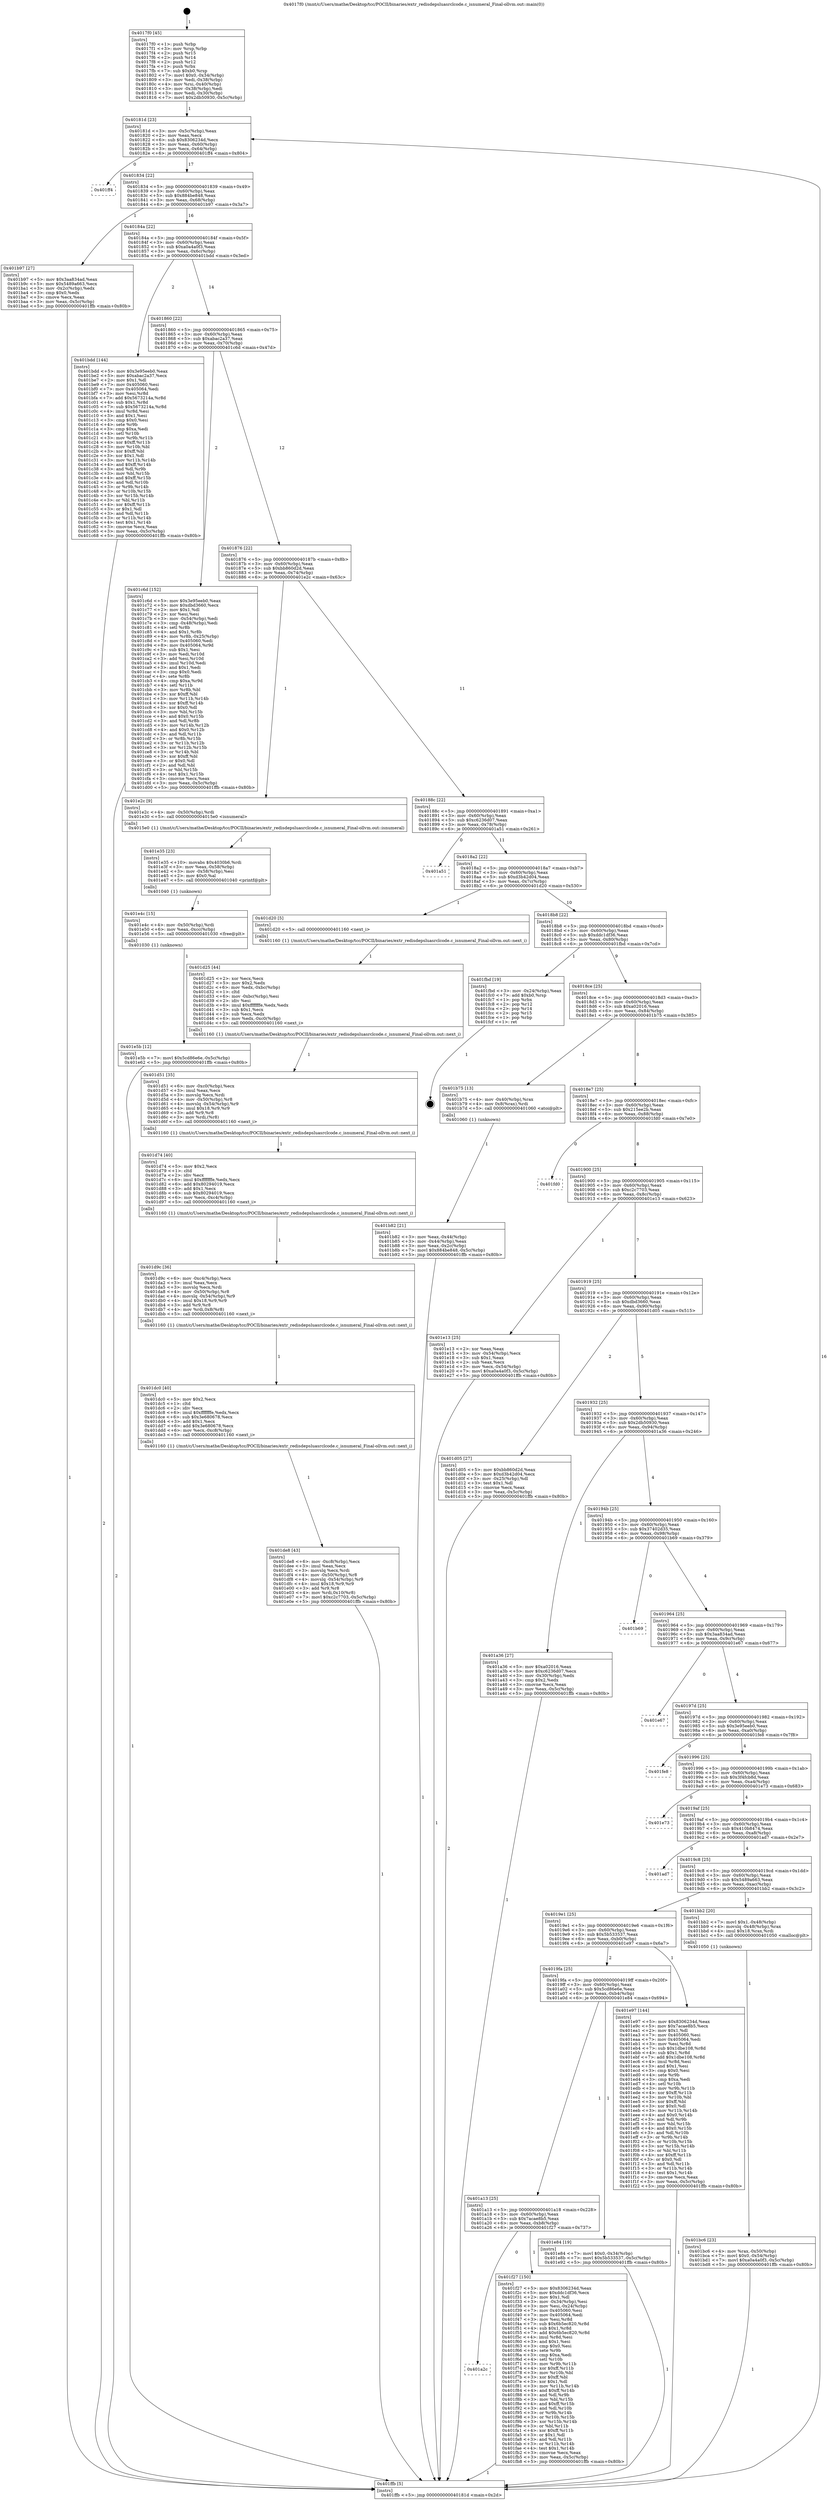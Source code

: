 digraph "0x4017f0" {
  label = "0x4017f0 (/mnt/c/Users/mathe/Desktop/tcc/POCII/binaries/extr_redisdepsluasrclcode.c_isnumeral_Final-ollvm.out::main(0))"
  labelloc = "t"
  node[shape=record]

  Entry [label="",width=0.3,height=0.3,shape=circle,fillcolor=black,style=filled]
  "0x40181d" [label="{
     0x40181d [23]\l
     | [instrs]\l
     &nbsp;&nbsp;0x40181d \<+3\>: mov -0x5c(%rbp),%eax\l
     &nbsp;&nbsp;0x401820 \<+2\>: mov %eax,%ecx\l
     &nbsp;&nbsp;0x401822 \<+6\>: sub $0x8306234d,%ecx\l
     &nbsp;&nbsp;0x401828 \<+3\>: mov %eax,-0x60(%rbp)\l
     &nbsp;&nbsp;0x40182b \<+3\>: mov %ecx,-0x64(%rbp)\l
     &nbsp;&nbsp;0x40182e \<+6\>: je 0000000000401ff4 \<main+0x804\>\l
  }"]
  "0x401ff4" [label="{
     0x401ff4\l
  }", style=dashed]
  "0x401834" [label="{
     0x401834 [22]\l
     | [instrs]\l
     &nbsp;&nbsp;0x401834 \<+5\>: jmp 0000000000401839 \<main+0x49\>\l
     &nbsp;&nbsp;0x401839 \<+3\>: mov -0x60(%rbp),%eax\l
     &nbsp;&nbsp;0x40183c \<+5\>: sub $0x884be848,%eax\l
     &nbsp;&nbsp;0x401841 \<+3\>: mov %eax,-0x68(%rbp)\l
     &nbsp;&nbsp;0x401844 \<+6\>: je 0000000000401b97 \<main+0x3a7\>\l
  }"]
  Exit [label="",width=0.3,height=0.3,shape=circle,fillcolor=black,style=filled,peripheries=2]
  "0x401b97" [label="{
     0x401b97 [27]\l
     | [instrs]\l
     &nbsp;&nbsp;0x401b97 \<+5\>: mov $0x3aa834ad,%eax\l
     &nbsp;&nbsp;0x401b9c \<+5\>: mov $0x5489a663,%ecx\l
     &nbsp;&nbsp;0x401ba1 \<+3\>: mov -0x2c(%rbp),%edx\l
     &nbsp;&nbsp;0x401ba4 \<+3\>: cmp $0x0,%edx\l
     &nbsp;&nbsp;0x401ba7 \<+3\>: cmove %ecx,%eax\l
     &nbsp;&nbsp;0x401baa \<+3\>: mov %eax,-0x5c(%rbp)\l
     &nbsp;&nbsp;0x401bad \<+5\>: jmp 0000000000401ffb \<main+0x80b\>\l
  }"]
  "0x40184a" [label="{
     0x40184a [22]\l
     | [instrs]\l
     &nbsp;&nbsp;0x40184a \<+5\>: jmp 000000000040184f \<main+0x5f\>\l
     &nbsp;&nbsp;0x40184f \<+3\>: mov -0x60(%rbp),%eax\l
     &nbsp;&nbsp;0x401852 \<+5\>: sub $0xa0a4a0f3,%eax\l
     &nbsp;&nbsp;0x401857 \<+3\>: mov %eax,-0x6c(%rbp)\l
     &nbsp;&nbsp;0x40185a \<+6\>: je 0000000000401bdd \<main+0x3ed\>\l
  }"]
  "0x401a2c" [label="{
     0x401a2c\l
  }", style=dashed]
  "0x401bdd" [label="{
     0x401bdd [144]\l
     | [instrs]\l
     &nbsp;&nbsp;0x401bdd \<+5\>: mov $0x3e95eeb0,%eax\l
     &nbsp;&nbsp;0x401be2 \<+5\>: mov $0xabac2a37,%ecx\l
     &nbsp;&nbsp;0x401be7 \<+2\>: mov $0x1,%dl\l
     &nbsp;&nbsp;0x401be9 \<+7\>: mov 0x405060,%esi\l
     &nbsp;&nbsp;0x401bf0 \<+7\>: mov 0x405064,%edi\l
     &nbsp;&nbsp;0x401bf7 \<+3\>: mov %esi,%r8d\l
     &nbsp;&nbsp;0x401bfa \<+7\>: add $0x5673214a,%r8d\l
     &nbsp;&nbsp;0x401c01 \<+4\>: sub $0x1,%r8d\l
     &nbsp;&nbsp;0x401c05 \<+7\>: sub $0x5673214a,%r8d\l
     &nbsp;&nbsp;0x401c0c \<+4\>: imul %r8d,%esi\l
     &nbsp;&nbsp;0x401c10 \<+3\>: and $0x1,%esi\l
     &nbsp;&nbsp;0x401c13 \<+3\>: cmp $0x0,%esi\l
     &nbsp;&nbsp;0x401c16 \<+4\>: sete %r9b\l
     &nbsp;&nbsp;0x401c1a \<+3\>: cmp $0xa,%edi\l
     &nbsp;&nbsp;0x401c1d \<+4\>: setl %r10b\l
     &nbsp;&nbsp;0x401c21 \<+3\>: mov %r9b,%r11b\l
     &nbsp;&nbsp;0x401c24 \<+4\>: xor $0xff,%r11b\l
     &nbsp;&nbsp;0x401c28 \<+3\>: mov %r10b,%bl\l
     &nbsp;&nbsp;0x401c2b \<+3\>: xor $0xff,%bl\l
     &nbsp;&nbsp;0x401c2e \<+3\>: xor $0x1,%dl\l
     &nbsp;&nbsp;0x401c31 \<+3\>: mov %r11b,%r14b\l
     &nbsp;&nbsp;0x401c34 \<+4\>: and $0xff,%r14b\l
     &nbsp;&nbsp;0x401c38 \<+3\>: and %dl,%r9b\l
     &nbsp;&nbsp;0x401c3b \<+3\>: mov %bl,%r15b\l
     &nbsp;&nbsp;0x401c3e \<+4\>: and $0xff,%r15b\l
     &nbsp;&nbsp;0x401c42 \<+3\>: and %dl,%r10b\l
     &nbsp;&nbsp;0x401c45 \<+3\>: or %r9b,%r14b\l
     &nbsp;&nbsp;0x401c48 \<+3\>: or %r10b,%r15b\l
     &nbsp;&nbsp;0x401c4b \<+3\>: xor %r15b,%r14b\l
     &nbsp;&nbsp;0x401c4e \<+3\>: or %bl,%r11b\l
     &nbsp;&nbsp;0x401c51 \<+4\>: xor $0xff,%r11b\l
     &nbsp;&nbsp;0x401c55 \<+3\>: or $0x1,%dl\l
     &nbsp;&nbsp;0x401c58 \<+3\>: and %dl,%r11b\l
     &nbsp;&nbsp;0x401c5b \<+3\>: or %r11b,%r14b\l
     &nbsp;&nbsp;0x401c5e \<+4\>: test $0x1,%r14b\l
     &nbsp;&nbsp;0x401c62 \<+3\>: cmovne %ecx,%eax\l
     &nbsp;&nbsp;0x401c65 \<+3\>: mov %eax,-0x5c(%rbp)\l
     &nbsp;&nbsp;0x401c68 \<+5\>: jmp 0000000000401ffb \<main+0x80b\>\l
  }"]
  "0x401860" [label="{
     0x401860 [22]\l
     | [instrs]\l
     &nbsp;&nbsp;0x401860 \<+5\>: jmp 0000000000401865 \<main+0x75\>\l
     &nbsp;&nbsp;0x401865 \<+3\>: mov -0x60(%rbp),%eax\l
     &nbsp;&nbsp;0x401868 \<+5\>: sub $0xabac2a37,%eax\l
     &nbsp;&nbsp;0x40186d \<+3\>: mov %eax,-0x70(%rbp)\l
     &nbsp;&nbsp;0x401870 \<+6\>: je 0000000000401c6d \<main+0x47d\>\l
  }"]
  "0x401f27" [label="{
     0x401f27 [150]\l
     | [instrs]\l
     &nbsp;&nbsp;0x401f27 \<+5\>: mov $0x8306234d,%eax\l
     &nbsp;&nbsp;0x401f2c \<+5\>: mov $0xddc1df36,%ecx\l
     &nbsp;&nbsp;0x401f31 \<+2\>: mov $0x1,%dl\l
     &nbsp;&nbsp;0x401f33 \<+3\>: mov -0x34(%rbp),%esi\l
     &nbsp;&nbsp;0x401f36 \<+3\>: mov %esi,-0x24(%rbp)\l
     &nbsp;&nbsp;0x401f39 \<+7\>: mov 0x405060,%esi\l
     &nbsp;&nbsp;0x401f40 \<+7\>: mov 0x405064,%edi\l
     &nbsp;&nbsp;0x401f47 \<+3\>: mov %esi,%r8d\l
     &nbsp;&nbsp;0x401f4a \<+7\>: sub $0x6b5ec820,%r8d\l
     &nbsp;&nbsp;0x401f51 \<+4\>: sub $0x1,%r8d\l
     &nbsp;&nbsp;0x401f55 \<+7\>: add $0x6b5ec820,%r8d\l
     &nbsp;&nbsp;0x401f5c \<+4\>: imul %r8d,%esi\l
     &nbsp;&nbsp;0x401f60 \<+3\>: and $0x1,%esi\l
     &nbsp;&nbsp;0x401f63 \<+3\>: cmp $0x0,%esi\l
     &nbsp;&nbsp;0x401f66 \<+4\>: sete %r9b\l
     &nbsp;&nbsp;0x401f6a \<+3\>: cmp $0xa,%edi\l
     &nbsp;&nbsp;0x401f6d \<+4\>: setl %r10b\l
     &nbsp;&nbsp;0x401f71 \<+3\>: mov %r9b,%r11b\l
     &nbsp;&nbsp;0x401f74 \<+4\>: xor $0xff,%r11b\l
     &nbsp;&nbsp;0x401f78 \<+3\>: mov %r10b,%bl\l
     &nbsp;&nbsp;0x401f7b \<+3\>: xor $0xff,%bl\l
     &nbsp;&nbsp;0x401f7e \<+3\>: xor $0x1,%dl\l
     &nbsp;&nbsp;0x401f81 \<+3\>: mov %r11b,%r14b\l
     &nbsp;&nbsp;0x401f84 \<+4\>: and $0xff,%r14b\l
     &nbsp;&nbsp;0x401f88 \<+3\>: and %dl,%r9b\l
     &nbsp;&nbsp;0x401f8b \<+3\>: mov %bl,%r15b\l
     &nbsp;&nbsp;0x401f8e \<+4\>: and $0xff,%r15b\l
     &nbsp;&nbsp;0x401f92 \<+3\>: and %dl,%r10b\l
     &nbsp;&nbsp;0x401f95 \<+3\>: or %r9b,%r14b\l
     &nbsp;&nbsp;0x401f98 \<+3\>: or %r10b,%r15b\l
     &nbsp;&nbsp;0x401f9b \<+3\>: xor %r15b,%r14b\l
     &nbsp;&nbsp;0x401f9e \<+3\>: or %bl,%r11b\l
     &nbsp;&nbsp;0x401fa1 \<+4\>: xor $0xff,%r11b\l
     &nbsp;&nbsp;0x401fa5 \<+3\>: or $0x1,%dl\l
     &nbsp;&nbsp;0x401fa8 \<+3\>: and %dl,%r11b\l
     &nbsp;&nbsp;0x401fab \<+3\>: or %r11b,%r14b\l
     &nbsp;&nbsp;0x401fae \<+4\>: test $0x1,%r14b\l
     &nbsp;&nbsp;0x401fb2 \<+3\>: cmovne %ecx,%eax\l
     &nbsp;&nbsp;0x401fb5 \<+3\>: mov %eax,-0x5c(%rbp)\l
     &nbsp;&nbsp;0x401fb8 \<+5\>: jmp 0000000000401ffb \<main+0x80b\>\l
  }"]
  "0x401c6d" [label="{
     0x401c6d [152]\l
     | [instrs]\l
     &nbsp;&nbsp;0x401c6d \<+5\>: mov $0x3e95eeb0,%eax\l
     &nbsp;&nbsp;0x401c72 \<+5\>: mov $0xdbd3660,%ecx\l
     &nbsp;&nbsp;0x401c77 \<+2\>: mov $0x1,%dl\l
     &nbsp;&nbsp;0x401c79 \<+2\>: xor %esi,%esi\l
     &nbsp;&nbsp;0x401c7b \<+3\>: mov -0x54(%rbp),%edi\l
     &nbsp;&nbsp;0x401c7e \<+3\>: cmp -0x48(%rbp),%edi\l
     &nbsp;&nbsp;0x401c81 \<+4\>: setl %r8b\l
     &nbsp;&nbsp;0x401c85 \<+4\>: and $0x1,%r8b\l
     &nbsp;&nbsp;0x401c89 \<+4\>: mov %r8b,-0x25(%rbp)\l
     &nbsp;&nbsp;0x401c8d \<+7\>: mov 0x405060,%edi\l
     &nbsp;&nbsp;0x401c94 \<+8\>: mov 0x405064,%r9d\l
     &nbsp;&nbsp;0x401c9c \<+3\>: sub $0x1,%esi\l
     &nbsp;&nbsp;0x401c9f \<+3\>: mov %edi,%r10d\l
     &nbsp;&nbsp;0x401ca2 \<+3\>: add %esi,%r10d\l
     &nbsp;&nbsp;0x401ca5 \<+4\>: imul %r10d,%edi\l
     &nbsp;&nbsp;0x401ca9 \<+3\>: and $0x1,%edi\l
     &nbsp;&nbsp;0x401cac \<+3\>: cmp $0x0,%edi\l
     &nbsp;&nbsp;0x401caf \<+4\>: sete %r8b\l
     &nbsp;&nbsp;0x401cb3 \<+4\>: cmp $0xa,%r9d\l
     &nbsp;&nbsp;0x401cb7 \<+4\>: setl %r11b\l
     &nbsp;&nbsp;0x401cbb \<+3\>: mov %r8b,%bl\l
     &nbsp;&nbsp;0x401cbe \<+3\>: xor $0xff,%bl\l
     &nbsp;&nbsp;0x401cc1 \<+3\>: mov %r11b,%r14b\l
     &nbsp;&nbsp;0x401cc4 \<+4\>: xor $0xff,%r14b\l
     &nbsp;&nbsp;0x401cc8 \<+3\>: xor $0x0,%dl\l
     &nbsp;&nbsp;0x401ccb \<+3\>: mov %bl,%r15b\l
     &nbsp;&nbsp;0x401cce \<+4\>: and $0x0,%r15b\l
     &nbsp;&nbsp;0x401cd2 \<+3\>: and %dl,%r8b\l
     &nbsp;&nbsp;0x401cd5 \<+3\>: mov %r14b,%r12b\l
     &nbsp;&nbsp;0x401cd8 \<+4\>: and $0x0,%r12b\l
     &nbsp;&nbsp;0x401cdc \<+3\>: and %dl,%r11b\l
     &nbsp;&nbsp;0x401cdf \<+3\>: or %r8b,%r15b\l
     &nbsp;&nbsp;0x401ce2 \<+3\>: or %r11b,%r12b\l
     &nbsp;&nbsp;0x401ce5 \<+3\>: xor %r12b,%r15b\l
     &nbsp;&nbsp;0x401ce8 \<+3\>: or %r14b,%bl\l
     &nbsp;&nbsp;0x401ceb \<+3\>: xor $0xff,%bl\l
     &nbsp;&nbsp;0x401cee \<+3\>: or $0x0,%dl\l
     &nbsp;&nbsp;0x401cf1 \<+2\>: and %dl,%bl\l
     &nbsp;&nbsp;0x401cf3 \<+3\>: or %bl,%r15b\l
     &nbsp;&nbsp;0x401cf6 \<+4\>: test $0x1,%r15b\l
     &nbsp;&nbsp;0x401cfa \<+3\>: cmovne %ecx,%eax\l
     &nbsp;&nbsp;0x401cfd \<+3\>: mov %eax,-0x5c(%rbp)\l
     &nbsp;&nbsp;0x401d00 \<+5\>: jmp 0000000000401ffb \<main+0x80b\>\l
  }"]
  "0x401876" [label="{
     0x401876 [22]\l
     | [instrs]\l
     &nbsp;&nbsp;0x401876 \<+5\>: jmp 000000000040187b \<main+0x8b\>\l
     &nbsp;&nbsp;0x40187b \<+3\>: mov -0x60(%rbp),%eax\l
     &nbsp;&nbsp;0x40187e \<+5\>: sub $0xbb860d2d,%eax\l
     &nbsp;&nbsp;0x401883 \<+3\>: mov %eax,-0x74(%rbp)\l
     &nbsp;&nbsp;0x401886 \<+6\>: je 0000000000401e2c \<main+0x63c\>\l
  }"]
  "0x401a13" [label="{
     0x401a13 [25]\l
     | [instrs]\l
     &nbsp;&nbsp;0x401a13 \<+5\>: jmp 0000000000401a18 \<main+0x228\>\l
     &nbsp;&nbsp;0x401a18 \<+3\>: mov -0x60(%rbp),%eax\l
     &nbsp;&nbsp;0x401a1b \<+5\>: sub $0x7acae8b5,%eax\l
     &nbsp;&nbsp;0x401a20 \<+6\>: mov %eax,-0xb8(%rbp)\l
     &nbsp;&nbsp;0x401a26 \<+6\>: je 0000000000401f27 \<main+0x737\>\l
  }"]
  "0x401e2c" [label="{
     0x401e2c [9]\l
     | [instrs]\l
     &nbsp;&nbsp;0x401e2c \<+4\>: mov -0x50(%rbp),%rdi\l
     &nbsp;&nbsp;0x401e30 \<+5\>: call 00000000004015e0 \<isnumeral\>\l
     | [calls]\l
     &nbsp;&nbsp;0x4015e0 \{1\} (/mnt/c/Users/mathe/Desktop/tcc/POCII/binaries/extr_redisdepsluasrclcode.c_isnumeral_Final-ollvm.out::isnumeral)\l
  }"]
  "0x40188c" [label="{
     0x40188c [22]\l
     | [instrs]\l
     &nbsp;&nbsp;0x40188c \<+5\>: jmp 0000000000401891 \<main+0xa1\>\l
     &nbsp;&nbsp;0x401891 \<+3\>: mov -0x60(%rbp),%eax\l
     &nbsp;&nbsp;0x401894 \<+5\>: sub $0xc6236d07,%eax\l
     &nbsp;&nbsp;0x401899 \<+3\>: mov %eax,-0x78(%rbp)\l
     &nbsp;&nbsp;0x40189c \<+6\>: je 0000000000401a51 \<main+0x261\>\l
  }"]
  "0x401e84" [label="{
     0x401e84 [19]\l
     | [instrs]\l
     &nbsp;&nbsp;0x401e84 \<+7\>: movl $0x0,-0x34(%rbp)\l
     &nbsp;&nbsp;0x401e8b \<+7\>: movl $0x5b533537,-0x5c(%rbp)\l
     &nbsp;&nbsp;0x401e92 \<+5\>: jmp 0000000000401ffb \<main+0x80b\>\l
  }"]
  "0x401a51" [label="{
     0x401a51\l
  }", style=dashed]
  "0x4018a2" [label="{
     0x4018a2 [22]\l
     | [instrs]\l
     &nbsp;&nbsp;0x4018a2 \<+5\>: jmp 00000000004018a7 \<main+0xb7\>\l
     &nbsp;&nbsp;0x4018a7 \<+3\>: mov -0x60(%rbp),%eax\l
     &nbsp;&nbsp;0x4018aa \<+5\>: sub $0xd3b42d04,%eax\l
     &nbsp;&nbsp;0x4018af \<+3\>: mov %eax,-0x7c(%rbp)\l
     &nbsp;&nbsp;0x4018b2 \<+6\>: je 0000000000401d20 \<main+0x530\>\l
  }"]
  "0x4019fa" [label="{
     0x4019fa [25]\l
     | [instrs]\l
     &nbsp;&nbsp;0x4019fa \<+5\>: jmp 00000000004019ff \<main+0x20f\>\l
     &nbsp;&nbsp;0x4019ff \<+3\>: mov -0x60(%rbp),%eax\l
     &nbsp;&nbsp;0x401a02 \<+5\>: sub $0x5cd86e6e,%eax\l
     &nbsp;&nbsp;0x401a07 \<+6\>: mov %eax,-0xb4(%rbp)\l
     &nbsp;&nbsp;0x401a0d \<+6\>: je 0000000000401e84 \<main+0x694\>\l
  }"]
  "0x401d20" [label="{
     0x401d20 [5]\l
     | [instrs]\l
     &nbsp;&nbsp;0x401d20 \<+5\>: call 0000000000401160 \<next_i\>\l
     | [calls]\l
     &nbsp;&nbsp;0x401160 \{1\} (/mnt/c/Users/mathe/Desktop/tcc/POCII/binaries/extr_redisdepsluasrclcode.c_isnumeral_Final-ollvm.out::next_i)\l
  }"]
  "0x4018b8" [label="{
     0x4018b8 [22]\l
     | [instrs]\l
     &nbsp;&nbsp;0x4018b8 \<+5\>: jmp 00000000004018bd \<main+0xcd\>\l
     &nbsp;&nbsp;0x4018bd \<+3\>: mov -0x60(%rbp),%eax\l
     &nbsp;&nbsp;0x4018c0 \<+5\>: sub $0xddc1df36,%eax\l
     &nbsp;&nbsp;0x4018c5 \<+3\>: mov %eax,-0x80(%rbp)\l
     &nbsp;&nbsp;0x4018c8 \<+6\>: je 0000000000401fbd \<main+0x7cd\>\l
  }"]
  "0x401e97" [label="{
     0x401e97 [144]\l
     | [instrs]\l
     &nbsp;&nbsp;0x401e97 \<+5\>: mov $0x8306234d,%eax\l
     &nbsp;&nbsp;0x401e9c \<+5\>: mov $0x7acae8b5,%ecx\l
     &nbsp;&nbsp;0x401ea1 \<+2\>: mov $0x1,%dl\l
     &nbsp;&nbsp;0x401ea3 \<+7\>: mov 0x405060,%esi\l
     &nbsp;&nbsp;0x401eaa \<+7\>: mov 0x405064,%edi\l
     &nbsp;&nbsp;0x401eb1 \<+3\>: mov %esi,%r8d\l
     &nbsp;&nbsp;0x401eb4 \<+7\>: sub $0x1dbe108,%r8d\l
     &nbsp;&nbsp;0x401ebb \<+4\>: sub $0x1,%r8d\l
     &nbsp;&nbsp;0x401ebf \<+7\>: add $0x1dbe108,%r8d\l
     &nbsp;&nbsp;0x401ec6 \<+4\>: imul %r8d,%esi\l
     &nbsp;&nbsp;0x401eca \<+3\>: and $0x1,%esi\l
     &nbsp;&nbsp;0x401ecd \<+3\>: cmp $0x0,%esi\l
     &nbsp;&nbsp;0x401ed0 \<+4\>: sete %r9b\l
     &nbsp;&nbsp;0x401ed4 \<+3\>: cmp $0xa,%edi\l
     &nbsp;&nbsp;0x401ed7 \<+4\>: setl %r10b\l
     &nbsp;&nbsp;0x401edb \<+3\>: mov %r9b,%r11b\l
     &nbsp;&nbsp;0x401ede \<+4\>: xor $0xff,%r11b\l
     &nbsp;&nbsp;0x401ee2 \<+3\>: mov %r10b,%bl\l
     &nbsp;&nbsp;0x401ee5 \<+3\>: xor $0xff,%bl\l
     &nbsp;&nbsp;0x401ee8 \<+3\>: xor $0x0,%dl\l
     &nbsp;&nbsp;0x401eeb \<+3\>: mov %r11b,%r14b\l
     &nbsp;&nbsp;0x401eee \<+4\>: and $0x0,%r14b\l
     &nbsp;&nbsp;0x401ef2 \<+3\>: and %dl,%r9b\l
     &nbsp;&nbsp;0x401ef5 \<+3\>: mov %bl,%r15b\l
     &nbsp;&nbsp;0x401ef8 \<+4\>: and $0x0,%r15b\l
     &nbsp;&nbsp;0x401efc \<+3\>: and %dl,%r10b\l
     &nbsp;&nbsp;0x401eff \<+3\>: or %r9b,%r14b\l
     &nbsp;&nbsp;0x401f02 \<+3\>: or %r10b,%r15b\l
     &nbsp;&nbsp;0x401f05 \<+3\>: xor %r15b,%r14b\l
     &nbsp;&nbsp;0x401f08 \<+3\>: or %bl,%r11b\l
     &nbsp;&nbsp;0x401f0b \<+4\>: xor $0xff,%r11b\l
     &nbsp;&nbsp;0x401f0f \<+3\>: or $0x0,%dl\l
     &nbsp;&nbsp;0x401f12 \<+3\>: and %dl,%r11b\l
     &nbsp;&nbsp;0x401f15 \<+3\>: or %r11b,%r14b\l
     &nbsp;&nbsp;0x401f18 \<+4\>: test $0x1,%r14b\l
     &nbsp;&nbsp;0x401f1c \<+3\>: cmovne %ecx,%eax\l
     &nbsp;&nbsp;0x401f1f \<+3\>: mov %eax,-0x5c(%rbp)\l
     &nbsp;&nbsp;0x401f22 \<+5\>: jmp 0000000000401ffb \<main+0x80b\>\l
  }"]
  "0x401fbd" [label="{
     0x401fbd [19]\l
     | [instrs]\l
     &nbsp;&nbsp;0x401fbd \<+3\>: mov -0x24(%rbp),%eax\l
     &nbsp;&nbsp;0x401fc0 \<+7\>: add $0xb0,%rsp\l
     &nbsp;&nbsp;0x401fc7 \<+1\>: pop %rbx\l
     &nbsp;&nbsp;0x401fc8 \<+2\>: pop %r12\l
     &nbsp;&nbsp;0x401fca \<+2\>: pop %r14\l
     &nbsp;&nbsp;0x401fcc \<+2\>: pop %r15\l
     &nbsp;&nbsp;0x401fce \<+1\>: pop %rbp\l
     &nbsp;&nbsp;0x401fcf \<+1\>: ret\l
  }"]
  "0x4018ce" [label="{
     0x4018ce [25]\l
     | [instrs]\l
     &nbsp;&nbsp;0x4018ce \<+5\>: jmp 00000000004018d3 \<main+0xe3\>\l
     &nbsp;&nbsp;0x4018d3 \<+3\>: mov -0x60(%rbp),%eax\l
     &nbsp;&nbsp;0x4018d6 \<+5\>: sub $0xa02016,%eax\l
     &nbsp;&nbsp;0x4018db \<+6\>: mov %eax,-0x84(%rbp)\l
     &nbsp;&nbsp;0x4018e1 \<+6\>: je 0000000000401b75 \<main+0x385\>\l
  }"]
  "0x401e5b" [label="{
     0x401e5b [12]\l
     | [instrs]\l
     &nbsp;&nbsp;0x401e5b \<+7\>: movl $0x5cd86e6e,-0x5c(%rbp)\l
     &nbsp;&nbsp;0x401e62 \<+5\>: jmp 0000000000401ffb \<main+0x80b\>\l
  }"]
  "0x401b75" [label="{
     0x401b75 [13]\l
     | [instrs]\l
     &nbsp;&nbsp;0x401b75 \<+4\>: mov -0x40(%rbp),%rax\l
     &nbsp;&nbsp;0x401b79 \<+4\>: mov 0x8(%rax),%rdi\l
     &nbsp;&nbsp;0x401b7d \<+5\>: call 0000000000401060 \<atoi@plt\>\l
     | [calls]\l
     &nbsp;&nbsp;0x401060 \{1\} (unknown)\l
  }"]
  "0x4018e7" [label="{
     0x4018e7 [25]\l
     | [instrs]\l
     &nbsp;&nbsp;0x4018e7 \<+5\>: jmp 00000000004018ec \<main+0xfc\>\l
     &nbsp;&nbsp;0x4018ec \<+3\>: mov -0x60(%rbp),%eax\l
     &nbsp;&nbsp;0x4018ef \<+5\>: sub $0x215ee2b,%eax\l
     &nbsp;&nbsp;0x4018f4 \<+6\>: mov %eax,-0x88(%rbp)\l
     &nbsp;&nbsp;0x4018fa \<+6\>: je 0000000000401fd0 \<main+0x7e0\>\l
  }"]
  "0x401e4c" [label="{
     0x401e4c [15]\l
     | [instrs]\l
     &nbsp;&nbsp;0x401e4c \<+4\>: mov -0x50(%rbp),%rdi\l
     &nbsp;&nbsp;0x401e50 \<+6\>: mov %eax,-0xcc(%rbp)\l
     &nbsp;&nbsp;0x401e56 \<+5\>: call 0000000000401030 \<free@plt\>\l
     | [calls]\l
     &nbsp;&nbsp;0x401030 \{1\} (unknown)\l
  }"]
  "0x401fd0" [label="{
     0x401fd0\l
  }", style=dashed]
  "0x401900" [label="{
     0x401900 [25]\l
     | [instrs]\l
     &nbsp;&nbsp;0x401900 \<+5\>: jmp 0000000000401905 \<main+0x115\>\l
     &nbsp;&nbsp;0x401905 \<+3\>: mov -0x60(%rbp),%eax\l
     &nbsp;&nbsp;0x401908 \<+5\>: sub $0xc2c7703,%eax\l
     &nbsp;&nbsp;0x40190d \<+6\>: mov %eax,-0x8c(%rbp)\l
     &nbsp;&nbsp;0x401913 \<+6\>: je 0000000000401e13 \<main+0x623\>\l
  }"]
  "0x401e35" [label="{
     0x401e35 [23]\l
     | [instrs]\l
     &nbsp;&nbsp;0x401e35 \<+10\>: movabs $0x4030b6,%rdi\l
     &nbsp;&nbsp;0x401e3f \<+3\>: mov %eax,-0x58(%rbp)\l
     &nbsp;&nbsp;0x401e42 \<+3\>: mov -0x58(%rbp),%esi\l
     &nbsp;&nbsp;0x401e45 \<+2\>: mov $0x0,%al\l
     &nbsp;&nbsp;0x401e47 \<+5\>: call 0000000000401040 \<printf@plt\>\l
     | [calls]\l
     &nbsp;&nbsp;0x401040 \{1\} (unknown)\l
  }"]
  "0x401e13" [label="{
     0x401e13 [25]\l
     | [instrs]\l
     &nbsp;&nbsp;0x401e13 \<+2\>: xor %eax,%eax\l
     &nbsp;&nbsp;0x401e15 \<+3\>: mov -0x54(%rbp),%ecx\l
     &nbsp;&nbsp;0x401e18 \<+3\>: sub $0x1,%eax\l
     &nbsp;&nbsp;0x401e1b \<+2\>: sub %eax,%ecx\l
     &nbsp;&nbsp;0x401e1d \<+3\>: mov %ecx,-0x54(%rbp)\l
     &nbsp;&nbsp;0x401e20 \<+7\>: movl $0xa0a4a0f3,-0x5c(%rbp)\l
     &nbsp;&nbsp;0x401e27 \<+5\>: jmp 0000000000401ffb \<main+0x80b\>\l
  }"]
  "0x401919" [label="{
     0x401919 [25]\l
     | [instrs]\l
     &nbsp;&nbsp;0x401919 \<+5\>: jmp 000000000040191e \<main+0x12e\>\l
     &nbsp;&nbsp;0x40191e \<+3\>: mov -0x60(%rbp),%eax\l
     &nbsp;&nbsp;0x401921 \<+5\>: sub $0xdbd3660,%eax\l
     &nbsp;&nbsp;0x401926 \<+6\>: mov %eax,-0x90(%rbp)\l
     &nbsp;&nbsp;0x40192c \<+6\>: je 0000000000401d05 \<main+0x515\>\l
  }"]
  "0x401de8" [label="{
     0x401de8 [43]\l
     | [instrs]\l
     &nbsp;&nbsp;0x401de8 \<+6\>: mov -0xc8(%rbp),%ecx\l
     &nbsp;&nbsp;0x401dee \<+3\>: imul %eax,%ecx\l
     &nbsp;&nbsp;0x401df1 \<+3\>: movslq %ecx,%rdi\l
     &nbsp;&nbsp;0x401df4 \<+4\>: mov -0x50(%rbp),%r8\l
     &nbsp;&nbsp;0x401df8 \<+4\>: movslq -0x54(%rbp),%r9\l
     &nbsp;&nbsp;0x401dfc \<+4\>: imul $0x18,%r9,%r9\l
     &nbsp;&nbsp;0x401e00 \<+3\>: add %r9,%r8\l
     &nbsp;&nbsp;0x401e03 \<+4\>: mov %rdi,0x10(%r8)\l
     &nbsp;&nbsp;0x401e07 \<+7\>: movl $0xc2c7703,-0x5c(%rbp)\l
     &nbsp;&nbsp;0x401e0e \<+5\>: jmp 0000000000401ffb \<main+0x80b\>\l
  }"]
  "0x401d05" [label="{
     0x401d05 [27]\l
     | [instrs]\l
     &nbsp;&nbsp;0x401d05 \<+5\>: mov $0xbb860d2d,%eax\l
     &nbsp;&nbsp;0x401d0a \<+5\>: mov $0xd3b42d04,%ecx\l
     &nbsp;&nbsp;0x401d0f \<+3\>: mov -0x25(%rbp),%dl\l
     &nbsp;&nbsp;0x401d12 \<+3\>: test $0x1,%dl\l
     &nbsp;&nbsp;0x401d15 \<+3\>: cmovne %ecx,%eax\l
     &nbsp;&nbsp;0x401d18 \<+3\>: mov %eax,-0x5c(%rbp)\l
     &nbsp;&nbsp;0x401d1b \<+5\>: jmp 0000000000401ffb \<main+0x80b\>\l
  }"]
  "0x401932" [label="{
     0x401932 [25]\l
     | [instrs]\l
     &nbsp;&nbsp;0x401932 \<+5\>: jmp 0000000000401937 \<main+0x147\>\l
     &nbsp;&nbsp;0x401937 \<+3\>: mov -0x60(%rbp),%eax\l
     &nbsp;&nbsp;0x40193a \<+5\>: sub $0x2db50930,%eax\l
     &nbsp;&nbsp;0x40193f \<+6\>: mov %eax,-0x94(%rbp)\l
     &nbsp;&nbsp;0x401945 \<+6\>: je 0000000000401a36 \<main+0x246\>\l
  }"]
  "0x401dc0" [label="{
     0x401dc0 [40]\l
     | [instrs]\l
     &nbsp;&nbsp;0x401dc0 \<+5\>: mov $0x2,%ecx\l
     &nbsp;&nbsp;0x401dc5 \<+1\>: cltd\l
     &nbsp;&nbsp;0x401dc6 \<+2\>: idiv %ecx\l
     &nbsp;&nbsp;0x401dc8 \<+6\>: imul $0xfffffffe,%edx,%ecx\l
     &nbsp;&nbsp;0x401dce \<+6\>: sub $0x3e680678,%ecx\l
     &nbsp;&nbsp;0x401dd4 \<+3\>: add $0x1,%ecx\l
     &nbsp;&nbsp;0x401dd7 \<+6\>: add $0x3e680678,%ecx\l
     &nbsp;&nbsp;0x401ddd \<+6\>: mov %ecx,-0xc8(%rbp)\l
     &nbsp;&nbsp;0x401de3 \<+5\>: call 0000000000401160 \<next_i\>\l
     | [calls]\l
     &nbsp;&nbsp;0x401160 \{1\} (/mnt/c/Users/mathe/Desktop/tcc/POCII/binaries/extr_redisdepsluasrclcode.c_isnumeral_Final-ollvm.out::next_i)\l
  }"]
  "0x401a36" [label="{
     0x401a36 [27]\l
     | [instrs]\l
     &nbsp;&nbsp;0x401a36 \<+5\>: mov $0xa02016,%eax\l
     &nbsp;&nbsp;0x401a3b \<+5\>: mov $0xc6236d07,%ecx\l
     &nbsp;&nbsp;0x401a40 \<+3\>: mov -0x30(%rbp),%edx\l
     &nbsp;&nbsp;0x401a43 \<+3\>: cmp $0x2,%edx\l
     &nbsp;&nbsp;0x401a46 \<+3\>: cmovne %ecx,%eax\l
     &nbsp;&nbsp;0x401a49 \<+3\>: mov %eax,-0x5c(%rbp)\l
     &nbsp;&nbsp;0x401a4c \<+5\>: jmp 0000000000401ffb \<main+0x80b\>\l
  }"]
  "0x40194b" [label="{
     0x40194b [25]\l
     | [instrs]\l
     &nbsp;&nbsp;0x40194b \<+5\>: jmp 0000000000401950 \<main+0x160\>\l
     &nbsp;&nbsp;0x401950 \<+3\>: mov -0x60(%rbp),%eax\l
     &nbsp;&nbsp;0x401953 \<+5\>: sub $0x37402d35,%eax\l
     &nbsp;&nbsp;0x401958 \<+6\>: mov %eax,-0x98(%rbp)\l
     &nbsp;&nbsp;0x40195e \<+6\>: je 0000000000401b69 \<main+0x379\>\l
  }"]
  "0x401ffb" [label="{
     0x401ffb [5]\l
     | [instrs]\l
     &nbsp;&nbsp;0x401ffb \<+5\>: jmp 000000000040181d \<main+0x2d\>\l
  }"]
  "0x4017f0" [label="{
     0x4017f0 [45]\l
     | [instrs]\l
     &nbsp;&nbsp;0x4017f0 \<+1\>: push %rbp\l
     &nbsp;&nbsp;0x4017f1 \<+3\>: mov %rsp,%rbp\l
     &nbsp;&nbsp;0x4017f4 \<+2\>: push %r15\l
     &nbsp;&nbsp;0x4017f6 \<+2\>: push %r14\l
     &nbsp;&nbsp;0x4017f8 \<+2\>: push %r12\l
     &nbsp;&nbsp;0x4017fa \<+1\>: push %rbx\l
     &nbsp;&nbsp;0x4017fb \<+7\>: sub $0xb0,%rsp\l
     &nbsp;&nbsp;0x401802 \<+7\>: movl $0x0,-0x34(%rbp)\l
     &nbsp;&nbsp;0x401809 \<+3\>: mov %edi,-0x38(%rbp)\l
     &nbsp;&nbsp;0x40180c \<+4\>: mov %rsi,-0x40(%rbp)\l
     &nbsp;&nbsp;0x401810 \<+3\>: mov -0x38(%rbp),%edi\l
     &nbsp;&nbsp;0x401813 \<+3\>: mov %edi,-0x30(%rbp)\l
     &nbsp;&nbsp;0x401816 \<+7\>: movl $0x2db50930,-0x5c(%rbp)\l
  }"]
  "0x401b82" [label="{
     0x401b82 [21]\l
     | [instrs]\l
     &nbsp;&nbsp;0x401b82 \<+3\>: mov %eax,-0x44(%rbp)\l
     &nbsp;&nbsp;0x401b85 \<+3\>: mov -0x44(%rbp),%eax\l
     &nbsp;&nbsp;0x401b88 \<+3\>: mov %eax,-0x2c(%rbp)\l
     &nbsp;&nbsp;0x401b8b \<+7\>: movl $0x884be848,-0x5c(%rbp)\l
     &nbsp;&nbsp;0x401b92 \<+5\>: jmp 0000000000401ffb \<main+0x80b\>\l
  }"]
  "0x401d9c" [label="{
     0x401d9c [36]\l
     | [instrs]\l
     &nbsp;&nbsp;0x401d9c \<+6\>: mov -0xc4(%rbp),%ecx\l
     &nbsp;&nbsp;0x401da2 \<+3\>: imul %eax,%ecx\l
     &nbsp;&nbsp;0x401da5 \<+3\>: movslq %ecx,%rdi\l
     &nbsp;&nbsp;0x401da8 \<+4\>: mov -0x50(%rbp),%r8\l
     &nbsp;&nbsp;0x401dac \<+4\>: movslq -0x54(%rbp),%r9\l
     &nbsp;&nbsp;0x401db0 \<+4\>: imul $0x18,%r9,%r9\l
     &nbsp;&nbsp;0x401db4 \<+3\>: add %r9,%r8\l
     &nbsp;&nbsp;0x401db7 \<+4\>: mov %rdi,0x8(%r8)\l
     &nbsp;&nbsp;0x401dbb \<+5\>: call 0000000000401160 \<next_i\>\l
     | [calls]\l
     &nbsp;&nbsp;0x401160 \{1\} (/mnt/c/Users/mathe/Desktop/tcc/POCII/binaries/extr_redisdepsluasrclcode.c_isnumeral_Final-ollvm.out::next_i)\l
  }"]
  "0x401b69" [label="{
     0x401b69\l
  }", style=dashed]
  "0x401964" [label="{
     0x401964 [25]\l
     | [instrs]\l
     &nbsp;&nbsp;0x401964 \<+5\>: jmp 0000000000401969 \<main+0x179\>\l
     &nbsp;&nbsp;0x401969 \<+3\>: mov -0x60(%rbp),%eax\l
     &nbsp;&nbsp;0x40196c \<+5\>: sub $0x3aa834ad,%eax\l
     &nbsp;&nbsp;0x401971 \<+6\>: mov %eax,-0x9c(%rbp)\l
     &nbsp;&nbsp;0x401977 \<+6\>: je 0000000000401e67 \<main+0x677\>\l
  }"]
  "0x401d74" [label="{
     0x401d74 [40]\l
     | [instrs]\l
     &nbsp;&nbsp;0x401d74 \<+5\>: mov $0x2,%ecx\l
     &nbsp;&nbsp;0x401d79 \<+1\>: cltd\l
     &nbsp;&nbsp;0x401d7a \<+2\>: idiv %ecx\l
     &nbsp;&nbsp;0x401d7c \<+6\>: imul $0xfffffffe,%edx,%ecx\l
     &nbsp;&nbsp;0x401d82 \<+6\>: add $0x80294019,%ecx\l
     &nbsp;&nbsp;0x401d88 \<+3\>: add $0x1,%ecx\l
     &nbsp;&nbsp;0x401d8b \<+6\>: sub $0x80294019,%ecx\l
     &nbsp;&nbsp;0x401d91 \<+6\>: mov %ecx,-0xc4(%rbp)\l
     &nbsp;&nbsp;0x401d97 \<+5\>: call 0000000000401160 \<next_i\>\l
     | [calls]\l
     &nbsp;&nbsp;0x401160 \{1\} (/mnt/c/Users/mathe/Desktop/tcc/POCII/binaries/extr_redisdepsluasrclcode.c_isnumeral_Final-ollvm.out::next_i)\l
  }"]
  "0x401e67" [label="{
     0x401e67\l
  }", style=dashed]
  "0x40197d" [label="{
     0x40197d [25]\l
     | [instrs]\l
     &nbsp;&nbsp;0x40197d \<+5\>: jmp 0000000000401982 \<main+0x192\>\l
     &nbsp;&nbsp;0x401982 \<+3\>: mov -0x60(%rbp),%eax\l
     &nbsp;&nbsp;0x401985 \<+5\>: sub $0x3e95eeb0,%eax\l
     &nbsp;&nbsp;0x40198a \<+6\>: mov %eax,-0xa0(%rbp)\l
     &nbsp;&nbsp;0x401990 \<+6\>: je 0000000000401fe8 \<main+0x7f8\>\l
  }"]
  "0x401d51" [label="{
     0x401d51 [35]\l
     | [instrs]\l
     &nbsp;&nbsp;0x401d51 \<+6\>: mov -0xc0(%rbp),%ecx\l
     &nbsp;&nbsp;0x401d57 \<+3\>: imul %eax,%ecx\l
     &nbsp;&nbsp;0x401d5a \<+3\>: movslq %ecx,%rdi\l
     &nbsp;&nbsp;0x401d5d \<+4\>: mov -0x50(%rbp),%r8\l
     &nbsp;&nbsp;0x401d61 \<+4\>: movslq -0x54(%rbp),%r9\l
     &nbsp;&nbsp;0x401d65 \<+4\>: imul $0x18,%r9,%r9\l
     &nbsp;&nbsp;0x401d69 \<+3\>: add %r9,%r8\l
     &nbsp;&nbsp;0x401d6c \<+3\>: mov %rdi,(%r8)\l
     &nbsp;&nbsp;0x401d6f \<+5\>: call 0000000000401160 \<next_i\>\l
     | [calls]\l
     &nbsp;&nbsp;0x401160 \{1\} (/mnt/c/Users/mathe/Desktop/tcc/POCII/binaries/extr_redisdepsluasrclcode.c_isnumeral_Final-ollvm.out::next_i)\l
  }"]
  "0x401fe8" [label="{
     0x401fe8\l
  }", style=dashed]
  "0x401996" [label="{
     0x401996 [25]\l
     | [instrs]\l
     &nbsp;&nbsp;0x401996 \<+5\>: jmp 000000000040199b \<main+0x1ab\>\l
     &nbsp;&nbsp;0x40199b \<+3\>: mov -0x60(%rbp),%eax\l
     &nbsp;&nbsp;0x40199e \<+5\>: sub $0x3f4fcb8d,%eax\l
     &nbsp;&nbsp;0x4019a3 \<+6\>: mov %eax,-0xa4(%rbp)\l
     &nbsp;&nbsp;0x4019a9 \<+6\>: je 0000000000401e73 \<main+0x683\>\l
  }"]
  "0x401d25" [label="{
     0x401d25 [44]\l
     | [instrs]\l
     &nbsp;&nbsp;0x401d25 \<+2\>: xor %ecx,%ecx\l
     &nbsp;&nbsp;0x401d27 \<+5\>: mov $0x2,%edx\l
     &nbsp;&nbsp;0x401d2c \<+6\>: mov %edx,-0xbc(%rbp)\l
     &nbsp;&nbsp;0x401d32 \<+1\>: cltd\l
     &nbsp;&nbsp;0x401d33 \<+6\>: mov -0xbc(%rbp),%esi\l
     &nbsp;&nbsp;0x401d39 \<+2\>: idiv %esi\l
     &nbsp;&nbsp;0x401d3b \<+6\>: imul $0xfffffffe,%edx,%edx\l
     &nbsp;&nbsp;0x401d41 \<+3\>: sub $0x1,%ecx\l
     &nbsp;&nbsp;0x401d44 \<+2\>: sub %ecx,%edx\l
     &nbsp;&nbsp;0x401d46 \<+6\>: mov %edx,-0xc0(%rbp)\l
     &nbsp;&nbsp;0x401d4c \<+5\>: call 0000000000401160 \<next_i\>\l
     | [calls]\l
     &nbsp;&nbsp;0x401160 \{1\} (/mnt/c/Users/mathe/Desktop/tcc/POCII/binaries/extr_redisdepsluasrclcode.c_isnumeral_Final-ollvm.out::next_i)\l
  }"]
  "0x401e73" [label="{
     0x401e73\l
  }", style=dashed]
  "0x4019af" [label="{
     0x4019af [25]\l
     | [instrs]\l
     &nbsp;&nbsp;0x4019af \<+5\>: jmp 00000000004019b4 \<main+0x1c4\>\l
     &nbsp;&nbsp;0x4019b4 \<+3\>: mov -0x60(%rbp),%eax\l
     &nbsp;&nbsp;0x4019b7 \<+5\>: sub $0x410b8474,%eax\l
     &nbsp;&nbsp;0x4019bc \<+6\>: mov %eax,-0xa8(%rbp)\l
     &nbsp;&nbsp;0x4019c2 \<+6\>: je 0000000000401ad7 \<main+0x2e7\>\l
  }"]
  "0x401bc6" [label="{
     0x401bc6 [23]\l
     | [instrs]\l
     &nbsp;&nbsp;0x401bc6 \<+4\>: mov %rax,-0x50(%rbp)\l
     &nbsp;&nbsp;0x401bca \<+7\>: movl $0x0,-0x54(%rbp)\l
     &nbsp;&nbsp;0x401bd1 \<+7\>: movl $0xa0a4a0f3,-0x5c(%rbp)\l
     &nbsp;&nbsp;0x401bd8 \<+5\>: jmp 0000000000401ffb \<main+0x80b\>\l
  }"]
  "0x401ad7" [label="{
     0x401ad7\l
  }", style=dashed]
  "0x4019c8" [label="{
     0x4019c8 [25]\l
     | [instrs]\l
     &nbsp;&nbsp;0x4019c8 \<+5\>: jmp 00000000004019cd \<main+0x1dd\>\l
     &nbsp;&nbsp;0x4019cd \<+3\>: mov -0x60(%rbp),%eax\l
     &nbsp;&nbsp;0x4019d0 \<+5\>: sub $0x5489a663,%eax\l
     &nbsp;&nbsp;0x4019d5 \<+6\>: mov %eax,-0xac(%rbp)\l
     &nbsp;&nbsp;0x4019db \<+6\>: je 0000000000401bb2 \<main+0x3c2\>\l
  }"]
  "0x4019e1" [label="{
     0x4019e1 [25]\l
     | [instrs]\l
     &nbsp;&nbsp;0x4019e1 \<+5\>: jmp 00000000004019e6 \<main+0x1f6\>\l
     &nbsp;&nbsp;0x4019e6 \<+3\>: mov -0x60(%rbp),%eax\l
     &nbsp;&nbsp;0x4019e9 \<+5\>: sub $0x5b533537,%eax\l
     &nbsp;&nbsp;0x4019ee \<+6\>: mov %eax,-0xb0(%rbp)\l
     &nbsp;&nbsp;0x4019f4 \<+6\>: je 0000000000401e97 \<main+0x6a7\>\l
  }"]
  "0x401bb2" [label="{
     0x401bb2 [20]\l
     | [instrs]\l
     &nbsp;&nbsp;0x401bb2 \<+7\>: movl $0x1,-0x48(%rbp)\l
     &nbsp;&nbsp;0x401bb9 \<+4\>: movslq -0x48(%rbp),%rax\l
     &nbsp;&nbsp;0x401bbd \<+4\>: imul $0x18,%rax,%rdi\l
     &nbsp;&nbsp;0x401bc1 \<+5\>: call 0000000000401050 \<malloc@plt\>\l
     | [calls]\l
     &nbsp;&nbsp;0x401050 \{1\} (unknown)\l
  }"]
  Entry -> "0x4017f0" [label=" 1"]
  "0x40181d" -> "0x401ff4" [label=" 0"]
  "0x40181d" -> "0x401834" [label=" 17"]
  "0x401fbd" -> Exit [label=" 1"]
  "0x401834" -> "0x401b97" [label=" 1"]
  "0x401834" -> "0x40184a" [label=" 16"]
  "0x401f27" -> "0x401ffb" [label=" 1"]
  "0x40184a" -> "0x401bdd" [label=" 2"]
  "0x40184a" -> "0x401860" [label=" 14"]
  "0x401a13" -> "0x401a2c" [label=" 0"]
  "0x401860" -> "0x401c6d" [label=" 2"]
  "0x401860" -> "0x401876" [label=" 12"]
  "0x401a13" -> "0x401f27" [label=" 1"]
  "0x401876" -> "0x401e2c" [label=" 1"]
  "0x401876" -> "0x40188c" [label=" 11"]
  "0x401e97" -> "0x401ffb" [label=" 1"]
  "0x40188c" -> "0x401a51" [label=" 0"]
  "0x40188c" -> "0x4018a2" [label=" 11"]
  "0x401e84" -> "0x401ffb" [label=" 1"]
  "0x4018a2" -> "0x401d20" [label=" 1"]
  "0x4018a2" -> "0x4018b8" [label=" 10"]
  "0x4019fa" -> "0x401e84" [label=" 1"]
  "0x4018b8" -> "0x401fbd" [label=" 1"]
  "0x4018b8" -> "0x4018ce" [label=" 9"]
  "0x4019fa" -> "0x401a13" [label=" 1"]
  "0x4018ce" -> "0x401b75" [label=" 1"]
  "0x4018ce" -> "0x4018e7" [label=" 8"]
  "0x4019e1" -> "0x401e97" [label=" 1"]
  "0x4018e7" -> "0x401fd0" [label=" 0"]
  "0x4018e7" -> "0x401900" [label=" 8"]
  "0x4019e1" -> "0x4019fa" [label=" 2"]
  "0x401900" -> "0x401e13" [label=" 1"]
  "0x401900" -> "0x401919" [label=" 7"]
  "0x401e5b" -> "0x401ffb" [label=" 1"]
  "0x401919" -> "0x401d05" [label=" 2"]
  "0x401919" -> "0x401932" [label=" 5"]
  "0x401e4c" -> "0x401e5b" [label=" 1"]
  "0x401932" -> "0x401a36" [label=" 1"]
  "0x401932" -> "0x40194b" [label=" 4"]
  "0x401a36" -> "0x401ffb" [label=" 1"]
  "0x4017f0" -> "0x40181d" [label=" 1"]
  "0x401ffb" -> "0x40181d" [label=" 16"]
  "0x401b75" -> "0x401b82" [label=" 1"]
  "0x401b82" -> "0x401ffb" [label=" 1"]
  "0x401b97" -> "0x401ffb" [label=" 1"]
  "0x401e35" -> "0x401e4c" [label=" 1"]
  "0x40194b" -> "0x401b69" [label=" 0"]
  "0x40194b" -> "0x401964" [label=" 4"]
  "0x401e2c" -> "0x401e35" [label=" 1"]
  "0x401964" -> "0x401e67" [label=" 0"]
  "0x401964" -> "0x40197d" [label=" 4"]
  "0x401e13" -> "0x401ffb" [label=" 1"]
  "0x40197d" -> "0x401fe8" [label=" 0"]
  "0x40197d" -> "0x401996" [label=" 4"]
  "0x401de8" -> "0x401ffb" [label=" 1"]
  "0x401996" -> "0x401e73" [label=" 0"]
  "0x401996" -> "0x4019af" [label=" 4"]
  "0x401dc0" -> "0x401de8" [label=" 1"]
  "0x4019af" -> "0x401ad7" [label=" 0"]
  "0x4019af" -> "0x4019c8" [label=" 4"]
  "0x401d9c" -> "0x401dc0" [label=" 1"]
  "0x4019c8" -> "0x401bb2" [label=" 1"]
  "0x4019c8" -> "0x4019e1" [label=" 3"]
  "0x401bb2" -> "0x401bc6" [label=" 1"]
  "0x401bc6" -> "0x401ffb" [label=" 1"]
  "0x401bdd" -> "0x401ffb" [label=" 2"]
  "0x401c6d" -> "0x401ffb" [label=" 2"]
  "0x401d05" -> "0x401ffb" [label=" 2"]
  "0x401d20" -> "0x401d25" [label=" 1"]
  "0x401d25" -> "0x401d51" [label=" 1"]
  "0x401d51" -> "0x401d74" [label=" 1"]
  "0x401d74" -> "0x401d9c" [label=" 1"]
}
